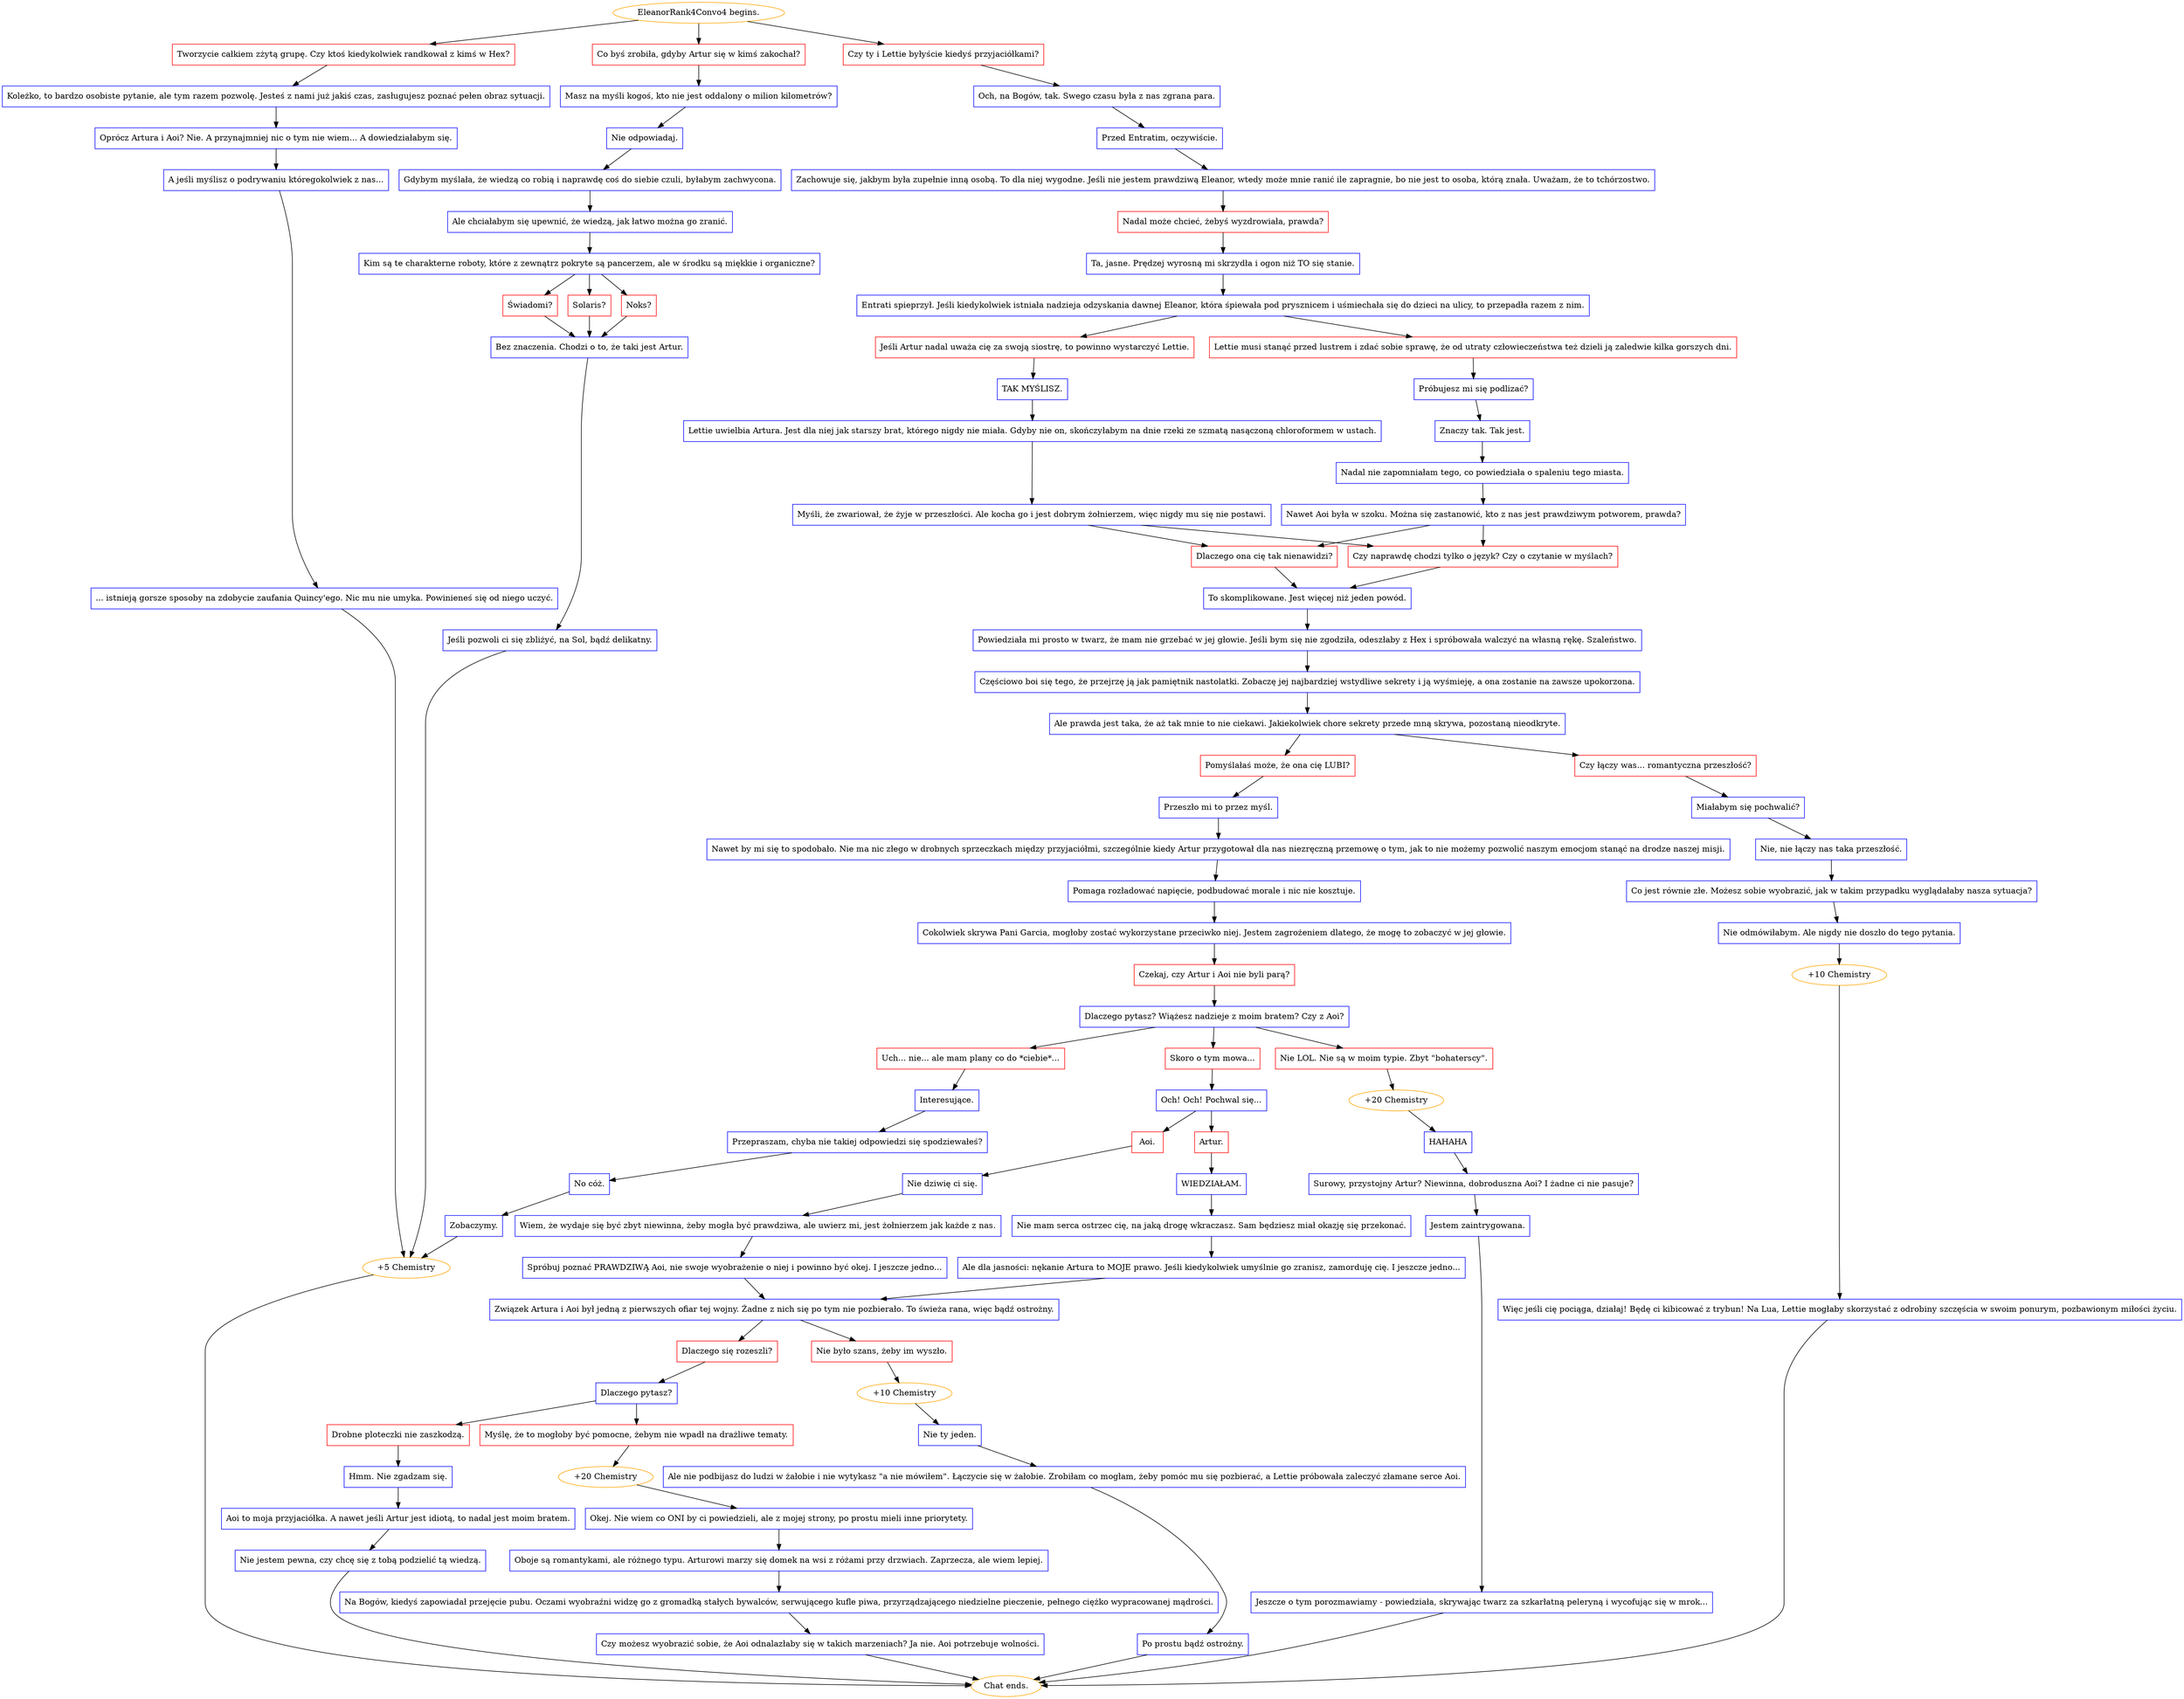 digraph {
	"EleanorRank4Convo4 begins." [color=orange];
		"EleanorRank4Convo4 begins." -> j3996518324;
		"EleanorRank4Convo4 begins." -> j696853581;
		"EleanorRank4Convo4 begins." -> j2930930102;
	j3996518324 [label="Czy ty i Lettie byłyście kiedyś przyjaciółkami?",shape=box,color=red];
		j3996518324 -> j571693087;
	j696853581 [label="Tworzycie całkiem zżytą grupę. Czy ktoś kiedykolwiek randkował z kimś w Hex?",shape=box,color=red];
		j696853581 -> j3314150617;
	j2930930102 [label="Co byś zrobiła, gdyby Artur się w kimś zakochał?",shape=box,color=red];
		j2930930102 -> j4173316275;
	j571693087 [label="Och, na Bogów, tak. Swego czasu była z nas zgrana para.",shape=box,color=blue];
		j571693087 -> j414236648;
	j3314150617 [label="Koleżko, to bardzo osobiste pytanie, ale tym razem pozwolę. Jesteś z nami już jakiś czas, zasługujesz poznać pełen obraz sytuacji.",shape=box,color=blue];
		j3314150617 -> j943836993;
	j4173316275 [label="Masz na myśli kogoś, kto nie jest oddalony o milion kilometrów?",shape=box,color=blue];
		j4173316275 -> j136740502;
	j414236648 [label="Przed Entratim, oczywiście.",shape=box,color=blue];
		j414236648 -> j2305278564;
	j943836993 [label="Oprócz Artura i Aoi? Nie. A przynajmniej nic o tym nie wiem... A dowiedziałabym się.",shape=box,color=blue];
		j943836993 -> j4125925478;
	j136740502 [label="Nie odpowiadaj.",shape=box,color=blue];
		j136740502 -> j1320766919;
	j2305278564 [label="Zachowuje się, jakbym była zupełnie inną osobą. To dla niej wygodne. Jeśli nie jestem prawdziwą Eleanor, wtedy może mnie ranić ile zapragnie, bo nie jest to osoba, którą znała. Uważam, że to tchórzostwo.",shape=box,color=blue];
		j2305278564 -> j1966473375;
	j4125925478 [label="A jeśli myślisz o podrywaniu któregokolwiek z nas...",shape=box,color=blue];
		j4125925478 -> j1580166888;
	j1320766919 [label="Gdybym myślała, że wiedzą co robią i naprawdę coś do siebie czuli, byłabym zachwycona.",shape=box,color=blue];
		j1320766919 -> j812199533;
	j1966473375 [label="Nadal może chcieć, żebyś wyzdrowiała, prawda?",shape=box,color=red];
		j1966473375 -> j2558615609;
	j1580166888 [label="... istnieją gorsze sposoby na zdobycie zaufania Quincy'ego. Nic mu nie umyka. Powinieneś się od niego uczyć.",shape=box,color=blue];
		j1580166888 -> j4081414586;
	j812199533 [label="Ale chciałabym się upewnić, że wiedzą, jak łatwo można go zranić.",shape=box,color=blue];
		j812199533 -> j1405250114;
	j2558615609 [label="Ta, jasne. Prędzej wyrosną mi skrzydła i ogon niż TO się stanie.",shape=box,color=blue];
		j2558615609 -> j1750802673;
	j4081414586 [label="+5 Chemistry",color=orange];
		j4081414586 -> "Chat ends.";
	j1405250114 [label="Kim są te charakterne roboty, które z zewnątrz pokryte są pancerzem, ale w środku są miękkie i organiczne?",shape=box,color=blue];
		j1405250114 -> j2672766808;
		j1405250114 -> j3130913224;
		j1405250114 -> j907322833;
	j1750802673 [label="Entrati spieprzył. Jeśli kiedykolwiek istniała nadzieja odzyskania dawnej Eleanor, która śpiewała pod prysznicem i uśmiechała się do dzieci na ulicy, to przepadła razem z nim.",shape=box,color=blue];
		j1750802673 -> j1739839474;
		j1750802673 -> j2560637376;
	"Chat ends." [color=orange];
	j2672766808 [label="Solaris?",shape=box,color=red];
		j2672766808 -> j1819128969;
	j3130913224 [label="Noks?",shape=box,color=red];
		j3130913224 -> j1819128969;
	j907322833 [label="Świadomi?",shape=box,color=red];
		j907322833 -> j1819128969;
	j1739839474 [label="Lettie musi stanąć przed lustrem i zdać sobie sprawę, że od utraty człowieczeństwa też dzieli ją zaledwie kilka gorszych dni.",shape=box,color=red];
		j1739839474 -> j2033239178;
	j2560637376 [label="Jeśli Artur nadal uważa cię za swoją siostrę, to powinno wystarczyć Lettie.",shape=box,color=red];
		j2560637376 -> j3673589302;
	j1819128969 [label="Bez znaczenia. Chodzi o to, że taki jest Artur.",shape=box,color=blue];
		j1819128969 -> j3740448139;
	j2033239178 [label="Próbujesz mi się podlizać?",shape=box,color=blue];
		j2033239178 -> j2709202364;
	j3673589302 [label="TAK MYŚLISZ.",shape=box,color=blue];
		j3673589302 -> j1588060581;
	j3740448139 [label="Jeśli pozwoli ci się zbliżyć, na Sol, bądź delikatny.",shape=box,color=blue];
		j3740448139 -> j4081414586;
	j2709202364 [label="Znaczy tak. Tak jest.",shape=box,color=blue];
		j2709202364 -> j930660780;
	j1588060581 [label="Lettie uwielbia Artura. Jest dla niej jak starszy brat, którego nigdy nie miała. Gdyby nie on, skończyłabym na dnie rzeki ze szmatą nasączoną chloroformem w ustach.",shape=box,color=blue];
		j1588060581 -> j702251608;
	j930660780 [label="Nadal nie zapomniałam tego, co powiedziała o spaleniu tego miasta.",shape=box,color=blue];
		j930660780 -> j2881112620;
	j702251608 [label="Myśli, że zwariował, że żyje w przeszłości. Ale kocha go i jest dobrym żołnierzem, więc nigdy mu się nie postawi.",shape=box,color=blue];
		j702251608 -> j747582207;
		j702251608 -> j1840964658;
	j2881112620 [label="Nawet Aoi była w szoku. Można się zastanowić, kto z nas jest prawdziwym potworem, prawda?",shape=box,color=blue];
		j2881112620 -> j747582207;
		j2881112620 -> j1840964658;
	j747582207 [label="Dlaczego ona cię tak nienawidzi?",shape=box,color=red];
		j747582207 -> j3952167026;
	j1840964658 [label="Czy naprawdę chodzi tylko o język? Czy o czytanie w myślach?",shape=box,color=red];
		j1840964658 -> j3952167026;
	j3952167026 [label="To skomplikowane. Jest więcej niż jeden powód.",shape=box,color=blue];
		j3952167026 -> j1408888828;
	j1408888828 [label="Powiedziała mi prosto w twarz, że mam nie grzebać w jej głowie. Jeśli bym się nie zgodziła, odeszłaby z Hex i spróbowała walczyć na własną rękę. Szaleństwo.",shape=box,color=blue];
		j1408888828 -> j2611718377;
	j2611718377 [label="Częściowo boi się tego, że przejrzę ją jak pamiętnik nastolatki. Zobaczę jej najbardziej wstydliwe sekrety i ją wyśmieję, a ona zostanie na zawsze upokorzona.",shape=box,color=blue];
		j2611718377 -> j3122821392;
	j3122821392 [label="Ale prawda jest taka, że aż tak mnie to nie ciekawi. Jakiekolwiek chore sekrety przede mną skrywa, pozostaną nieodkryte.",shape=box,color=blue];
		j3122821392 -> j2305567353;
		j3122821392 -> j255703179;
	j2305567353 [label="Czy łączy was... romantyczna przeszłość?",shape=box,color=red];
		j2305567353 -> j1676656148;
	j255703179 [label="Pomyślałaś może, że ona cię LUBI?",shape=box,color=red];
		j255703179 -> j2017842958;
	j1676656148 [label="Miałabym się pochwalić?",shape=box,color=blue];
		j1676656148 -> j3021466509;
	j2017842958 [label="Przeszło mi to przez myśl.",shape=box,color=blue];
		j2017842958 -> j1826607208;
	j3021466509 [label="Nie, nie łączy nas taka przeszłość.",shape=box,color=blue];
		j3021466509 -> j3513031775;
	j1826607208 [label="Nawet by mi się to spodobało. Nie ma nic złego w drobnych sprzeczkach między przyjaciółmi, szczególnie kiedy Artur przygotował dla nas niezręczną przemowę o tym, jak to nie możemy pozwolić naszym emocjom stanąć na drodze naszej misji.",shape=box,color=blue];
		j1826607208 -> j820564667;
	j3513031775 [label="Co jest równie złe. Możesz sobie wyobrazić, jak w takim przypadku wyglądałaby nasza sytuacja?",shape=box,color=blue];
		j3513031775 -> j2840144518;
	j820564667 [label="Pomaga rozładować napięcie, podbudować morale i nic nie kosztuje.",shape=box,color=blue];
		j820564667 -> j1250378729;
	j2840144518 [label="Nie odmówiłabym. Ale nigdy nie doszło do tego pytania.",shape=box,color=blue];
		j2840144518 -> j307036092;
	j1250378729 [label="Cokolwiek skrywa Pani Garcia, mogłoby zostać wykorzystane przeciwko niej. Jestem zagrożeniem dlatego, że mogę to zobaczyć w jej głowie.",shape=box,color=blue];
		j1250378729 -> j2438495053;
	j307036092 [label="+10 Chemistry",color=orange];
		j307036092 -> j2278570351;
	j2438495053 [label="Czekaj, czy Artur i Aoi nie byli parą?",shape=box,color=red];
		j2438495053 -> j775135724;
	j2278570351 [label="Więc jeśli cię pociąga, działaj! Będę ci kibicować z trybun! Na Lua, Lettie mogłaby skorzystać z odrobiny szczęścia w swoim ponurym, pozbawionym miłości życiu.",shape=box,color=blue];
		j2278570351 -> "Chat ends.";
	j775135724 [label="Dlaczego pytasz? Wiążesz nadzieje z moim bratem? Czy z Aoi?",shape=box,color=blue];
		j775135724 -> j8648665;
		j775135724 -> j135971949;
		j775135724 -> j3755714864;
	j8648665 [label="Skoro o tym mowa...",shape=box,color=red];
		j8648665 -> j2869945045;
	j135971949 [label="Uch... nie... ale mam plany co do *ciebie*...",shape=box,color=red];
		j135971949 -> j3699809353;
	j3755714864 [label="Nie LOL. Nie są w moim typie. Zbyt \"bohaterscy\".",shape=box,color=red];
		j3755714864 -> j342252943;
	j2869945045 [label="Och! Och! Pochwal się...",shape=box,color=blue];
		j2869945045 -> j2784912316;
		j2869945045 -> j4062494336;
	j3699809353 [label="Interesujące.",shape=box,color=blue];
		j3699809353 -> j2967691408;
	j342252943 [label="+20 Chemistry",color=orange];
		j342252943 -> j966973599;
	j2784912316 [label="Artur.",shape=box,color=red];
		j2784912316 -> j3739964549;
	j4062494336 [label="Aoi.",shape=box,color=red];
		j4062494336 -> j3033315488;
	j2967691408 [label="Przepraszam, chyba nie takiej odpowiedzi się spodziewałeś?",shape=box,color=blue];
		j2967691408 -> j2846376108;
	j966973599 [label="HAHAHA",shape=box,color=blue];
		j966973599 -> j2023782075;
	j3739964549 [label="WIEDZIAŁAM.",shape=box,color=blue];
		j3739964549 -> j2131040872;
	j3033315488 [label="Nie dziwię ci się.",shape=box,color=blue];
		j3033315488 -> j3362239468;
	j2846376108 [label="No cóż.",shape=box,color=blue];
		j2846376108 -> j1996425271;
	j2023782075 [label="Surowy, przystojny Artur? Niewinna, dobroduszna Aoi? I żadne ci nie pasuje?",shape=box,color=blue];
		j2023782075 -> j3568039268;
	j2131040872 [label="Nie mam serca ostrzec cię, na jaką drogę wkraczasz. Sam będziesz miał okazję się przekonać.",shape=box,color=blue];
		j2131040872 -> j3728556067;
	j3362239468 [label="Wiem, że wydaje się być zbyt niewinna, żeby mogła być prawdziwa, ale uwierz mi, jest żołnierzem jak każde z nas.",shape=box,color=blue];
		j3362239468 -> j1764144069;
	j1996425271 [label="Zobaczymy.",shape=box,color=blue];
		j1996425271 -> j4081414586;
	j3568039268 [label="Jestem zaintrygowana.",shape=box,color=blue];
		j3568039268 -> j2423454169;
	j3728556067 [label="Ale dla jasności: nękanie Artura to MOJE prawo. Jeśli kiedykolwiek umyślnie go zranisz, zamorduję cię. I jeszcze jedno...",shape=box,color=blue];
		j3728556067 -> j2539248956;
	j1764144069 [label="Spróbuj poznać PRAWDZIWĄ Aoi, nie swoje wyobrażenie o niej i powinno być okej. I jeszcze jedno...",shape=box,color=blue];
		j1764144069 -> j2539248956;
	j2423454169 [label="Jeszcze o tym porozmawiamy - powiedziała, skrywając twarz za szkarłatną peleryną i wycofując się w mrok...",shape=box,color=blue];
		j2423454169 -> "Chat ends.";
	j2539248956 [label="Związek Artura i Aoi był jedną z pierwszych ofiar tej wojny. Żadne z nich się po tym nie pozbierało. To świeża rana, więc bądź ostrożny.",shape=box,color=blue];
		j2539248956 -> j2812985650;
		j2539248956 -> j1279534588;
	j2812985650 [label="Dlaczego się rozeszli?",shape=box,color=red];
		j2812985650 -> j3547266085;
	j1279534588 [label="Nie było szans, żeby im wyszło.",shape=box,color=red];
		j1279534588 -> j3089548019;
	j3547266085 [label="Dlaczego pytasz?",shape=box,color=blue];
		j3547266085 -> j166440801;
		j3547266085 -> j1881009006;
	j3089548019 [label="+10 Chemistry",color=orange];
		j3089548019 -> j3558584629;
	j166440801 [label="Drobne ploteczki nie zaszkodzą.",shape=box,color=red];
		j166440801 -> j2276969318;
	j1881009006 [label="Myślę, że to mogłoby być pomocne, żebym nie wpadł na drażliwe tematy.",shape=box,color=red];
		j1881009006 -> j3222991898;
	j3558584629 [label="Nie ty jeden.",shape=box,color=blue];
		j3558584629 -> j1207098356;
	j2276969318 [label="Hmm. Nie zgadzam się.",shape=box,color=blue];
		j2276969318 -> j2757671140;
	j3222991898 [label="+20 Chemistry",color=orange];
		j3222991898 -> j2262442624;
	j1207098356 [label="Ale nie podbijasz do ludzi w żałobie i nie wytykasz \"a nie mówiłem\". Łączycie się w żałobie. Zrobiłam co mogłam, żeby pomóc mu się pozbierać, a Lettie próbowała zaleczyć złamane serce Aoi.",shape=box,color=blue];
		j1207098356 -> j713727070;
	j2757671140 [label="Aoi to moja przyjaciółka. A nawet jeśli Artur jest idiotą, to nadal jest moim bratem.",shape=box,color=blue];
		j2757671140 -> j2760634271;
	j2262442624 [label="Okej. Nie wiem co ONI by ci powiedzieli, ale z mojej strony, po prostu mieli inne priorytety.",shape=box,color=blue];
		j2262442624 -> j3338508584;
	j713727070 [label="Po prostu bądź ostrożny.",shape=box,color=blue];
		j713727070 -> "Chat ends.";
	j2760634271 [label="Nie jestem pewna, czy chcę się z tobą podzielić tą wiedzą.",shape=box,color=blue];
		j2760634271 -> "Chat ends.";
	j3338508584 [label="Oboje są romantykami, ale różnego typu. Arturowi marzy się domek na wsi z różami przy drzwiach. Zaprzecza, ale wiem lepiej.",shape=box,color=blue];
		j3338508584 -> j3359179432;
	j3359179432 [label="Na Bogów, kiedyś zapowiadał przejęcie pubu. Oczami wyobraźni widzę go z gromadką stałych bywalców, serwującego kufle piwa, przyrządzającego niedzielne pieczenie, pełnego ciężko wypracowanej mądrości.",shape=box,color=blue];
		j3359179432 -> j2028052598;
	j2028052598 [label="Czy możesz wyobrazić sobie, że Aoi odnalazłaby się w takich marzeniach? Ja nie. Aoi potrzebuje wolności.",shape=box,color=blue];
		j2028052598 -> "Chat ends.";
}